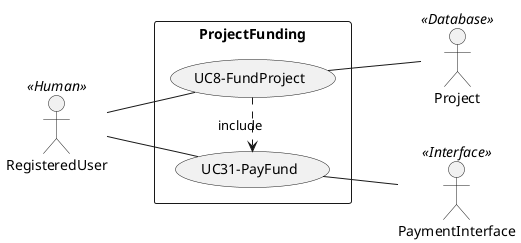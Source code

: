 
@startuml FundingProject
left to right direction
skinparam packageStyle rectangle
actor RegisteredUser as A3 << Human >>
' actor Project as A9 << DataBase >>
actor Project as A8 << Database >>
actor PaymentInterface as A7 << Interface >>
' usecase (UC4-ShareToSocialMedia) as UC4
' A1 -- (UC4)
' (UC4) -- A6

rectangle ProjectFunding {
    usecase (UC8-FundProject) as UC8
    usecase (UC31-PayFund) as UC31
    A3 -- (UC8)
    (UC8) -- A8
    A3 -- (UC31)
    (UC31) -- A7
    (UC8) .> (UC31) : include

}

@enduml
